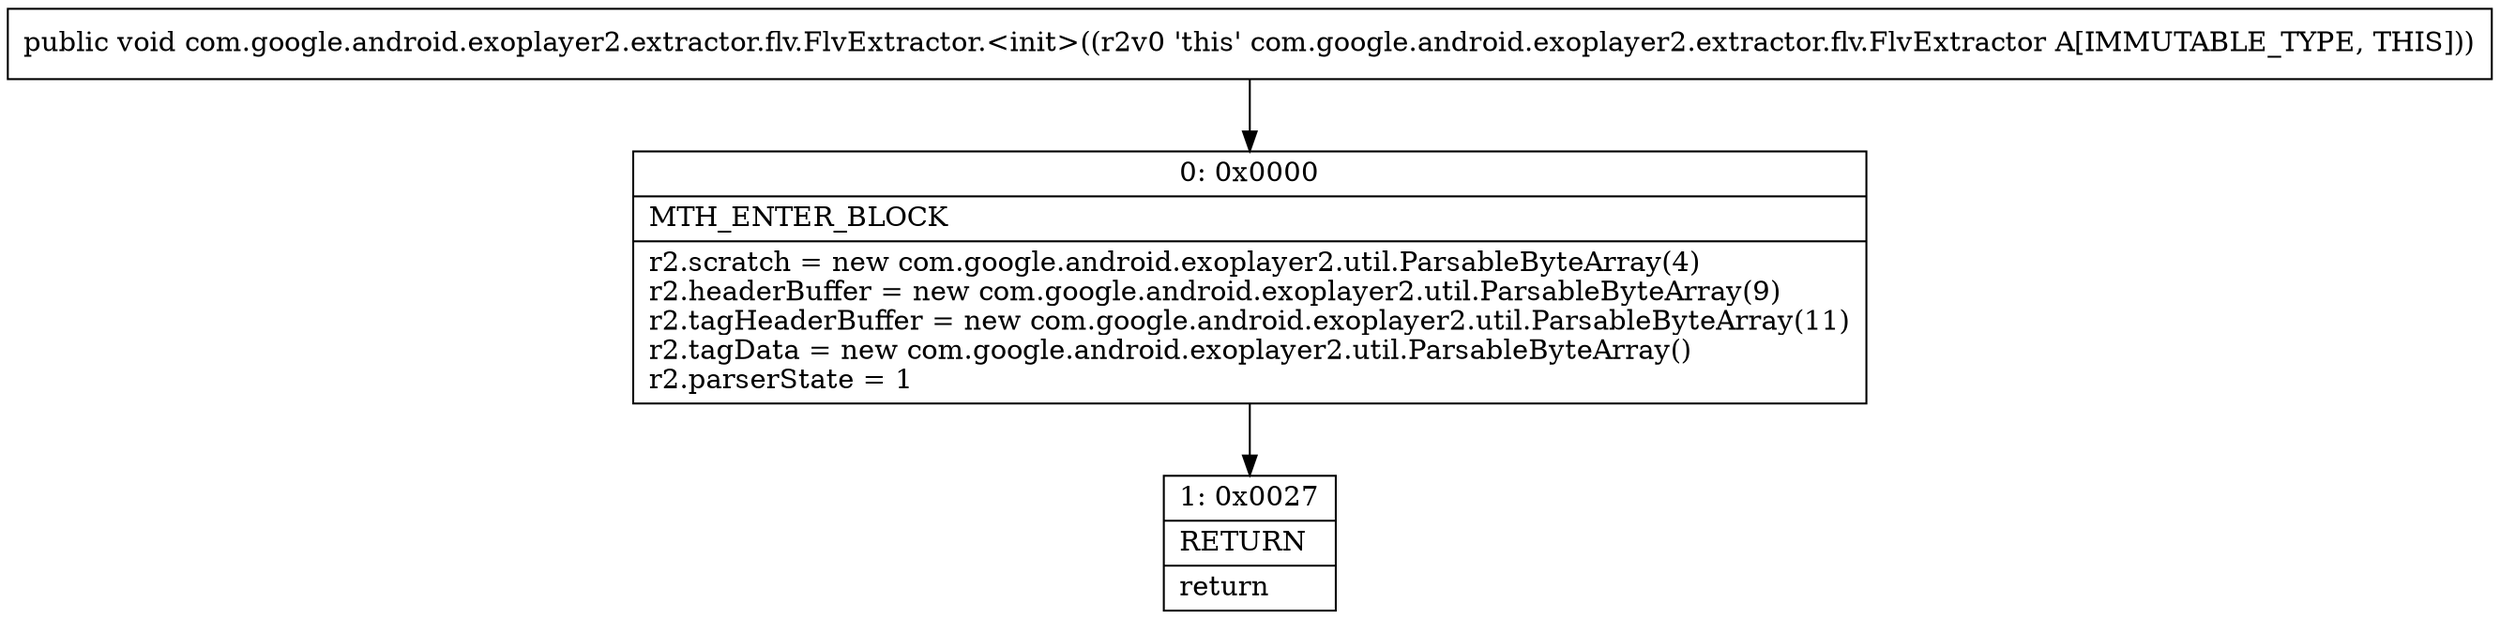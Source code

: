 digraph "CFG forcom.google.android.exoplayer2.extractor.flv.FlvExtractor.\<init\>()V" {
Node_0 [shape=record,label="{0\:\ 0x0000|MTH_ENTER_BLOCK\l|r2.scratch = new com.google.android.exoplayer2.util.ParsableByteArray(4)\lr2.headerBuffer = new com.google.android.exoplayer2.util.ParsableByteArray(9)\lr2.tagHeaderBuffer = new com.google.android.exoplayer2.util.ParsableByteArray(11)\lr2.tagData = new com.google.android.exoplayer2.util.ParsableByteArray()\lr2.parserState = 1\l}"];
Node_1 [shape=record,label="{1\:\ 0x0027|RETURN\l|return\l}"];
MethodNode[shape=record,label="{public void com.google.android.exoplayer2.extractor.flv.FlvExtractor.\<init\>((r2v0 'this' com.google.android.exoplayer2.extractor.flv.FlvExtractor A[IMMUTABLE_TYPE, THIS])) }"];
MethodNode -> Node_0;
Node_0 -> Node_1;
}

